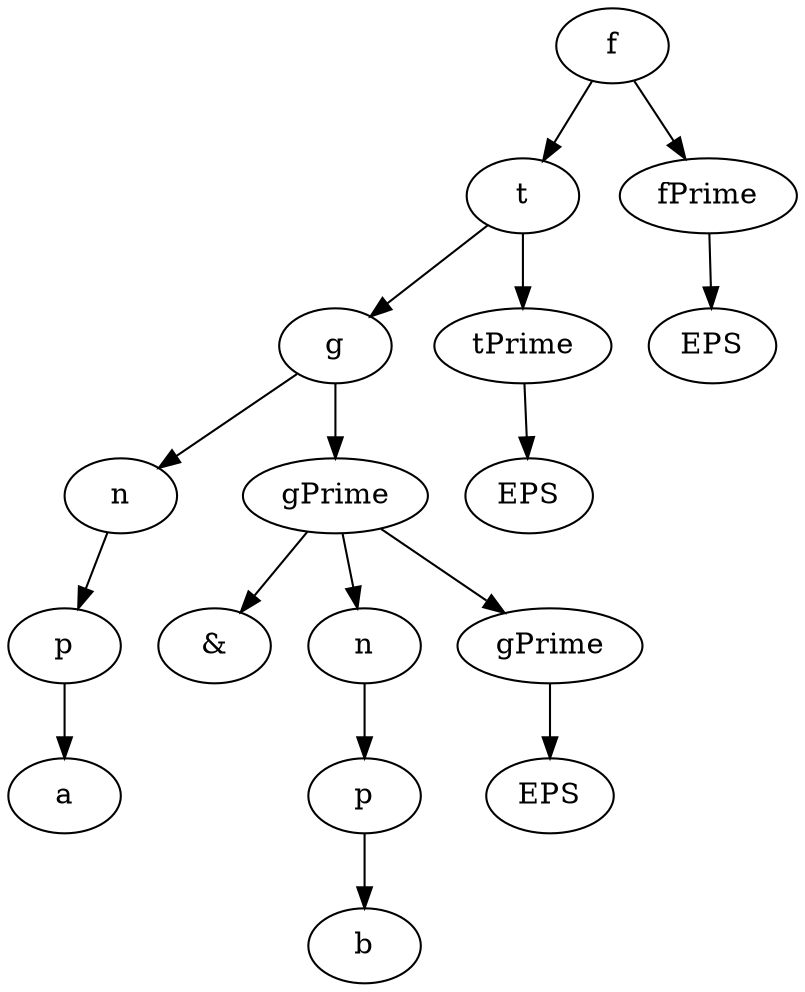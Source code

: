 digraph {
	0 [label="f"]
	0 -> 1
	0 -> 2
	1 [label="t"]
	1 -> 3
	1 -> 4
	2 [label="fPrime"]
	2 -> 5
	3 [label="g"]
	3 -> 6
	3 -> 7
	4 [label="tPrime"]
	4 -> 8
	5 [label="EPS"]
	6 [label="n"]
	6 -> 9
	7 [label="gPrime"]
	7 -> 10
	7 -> 11
	7 -> 12
	8 [label="EPS"]
	9 [label="p"]
	9 -> 13
	10 [label="&"]
	11 [label="n"]
	11 -> 14
	12 [label="gPrime"]
	12 -> 15
	13 [label="a"]
	14 [label="p"]
	14 -> 16
	15 [label="EPS"]
	16 [label="b"]
}